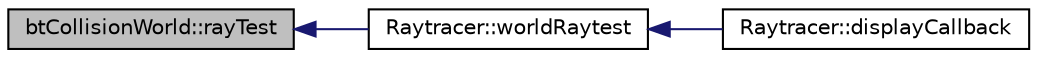 digraph "btCollisionWorld::rayTest"
{
  edge [fontname="Helvetica",fontsize="10",labelfontname="Helvetica",labelfontsize="10"];
  node [fontname="Helvetica",fontsize="10",shape=record];
  rankdir="LR";
  Node1 [label="btCollisionWorld::rayTest",height=0.2,width=0.4,color="black", fillcolor="grey75", style="filled", fontcolor="black"];
  Node1 -> Node2 [dir="back",color="midnightblue",fontsize="10",style="solid",fontname="Helvetica"];
  Node2 [label="Raytracer::worldRaytest",height=0.2,width=0.4,color="black", fillcolor="white", style="filled",URL="$class_raytracer.html#aed90423808c62b4fbfa7c19d645d1ffc",tooltip="worldRaytest performs a ray versus all objects in a collision world, returning true is a hit is found..."];
  Node2 -> Node3 [dir="back",color="midnightblue",fontsize="10",style="solid",fontname="Helvetica"];
  Node3 [label="Raytracer::displayCallback",height=0.2,width=0.4,color="black", fillcolor="white", style="filled",URL="$class_raytracer.html#ab426a13ec9c917425f3181bb759a2bf2"];
}
